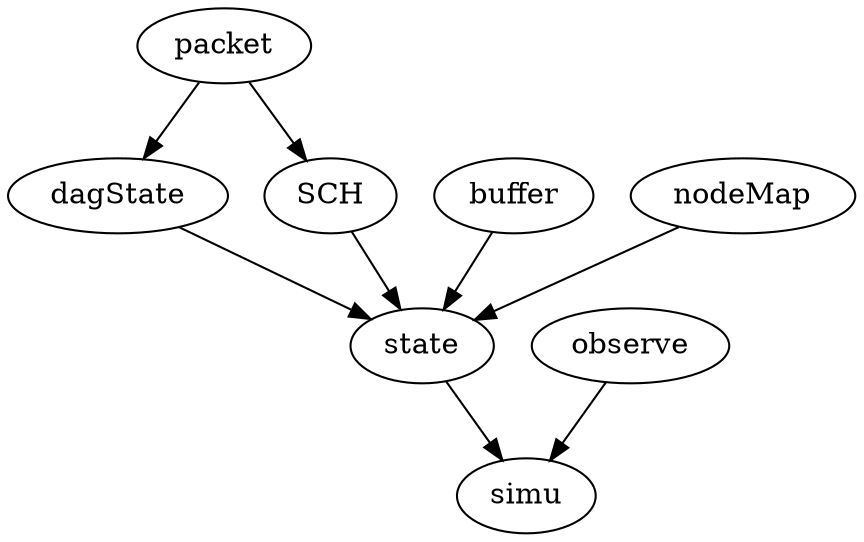 digraph G {
  "packet" -> "dagState";
  "packet" -> "SCH";

  "dagState" -> "state";
  "buffer" -> "state";
  "nodeMap" -> "state";
  "SCH" -> "state";

  "state" -> "simu";
  "observe" -> "simu";
}

